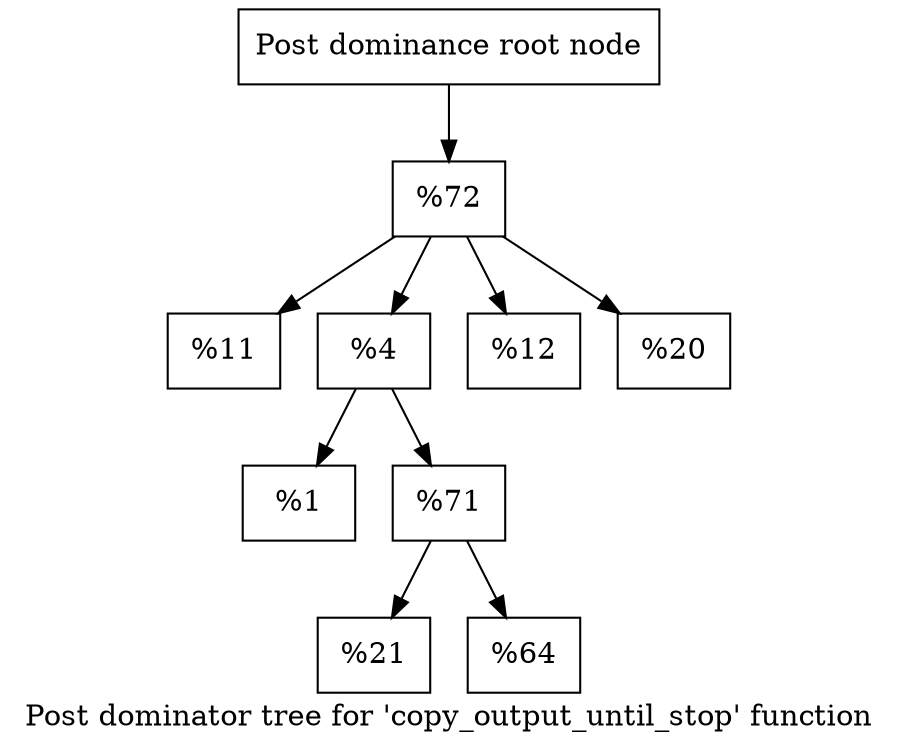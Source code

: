 digraph "Post dominator tree for 'copy_output_until_stop' function" {
	label="Post dominator tree for 'copy_output_until_stop' function";

	Node0xff6c80 [shape=record,label="{Post dominance root node}"];
	Node0xff6c80 -> Node0x10b6fd0;
	Node0x10b6fd0 [shape=record,label="{%72}"];
	Node0x10b6fd0 -> Node0x129dfd0;
	Node0x10b6fd0 -> Node0x129cfe0;
	Node0x10b6fd0 -> Node0x10f6560;
	Node0x10b6fd0 -> Node0x10dac40;
	Node0x129dfd0 [shape=record,label="{%11}"];
	Node0x129cfe0 [shape=record,label="{%4}"];
	Node0x129cfe0 -> Node0x1243390;
	Node0x129cfe0 -> Node0x1245ef0;
	Node0x1243390 [shape=record,label="{%1}"];
	Node0x1245ef0 [shape=record,label="{%71}"];
	Node0x1245ef0 -> Node0x12bd190;
	Node0x1245ef0 -> Node0x1279650;
	Node0x12bd190 [shape=record,label="{%21}"];
	Node0x1279650 [shape=record,label="{%64}"];
	Node0x10f6560 [shape=record,label="{%12}"];
	Node0x10dac40 [shape=record,label="{%20}"];
}
